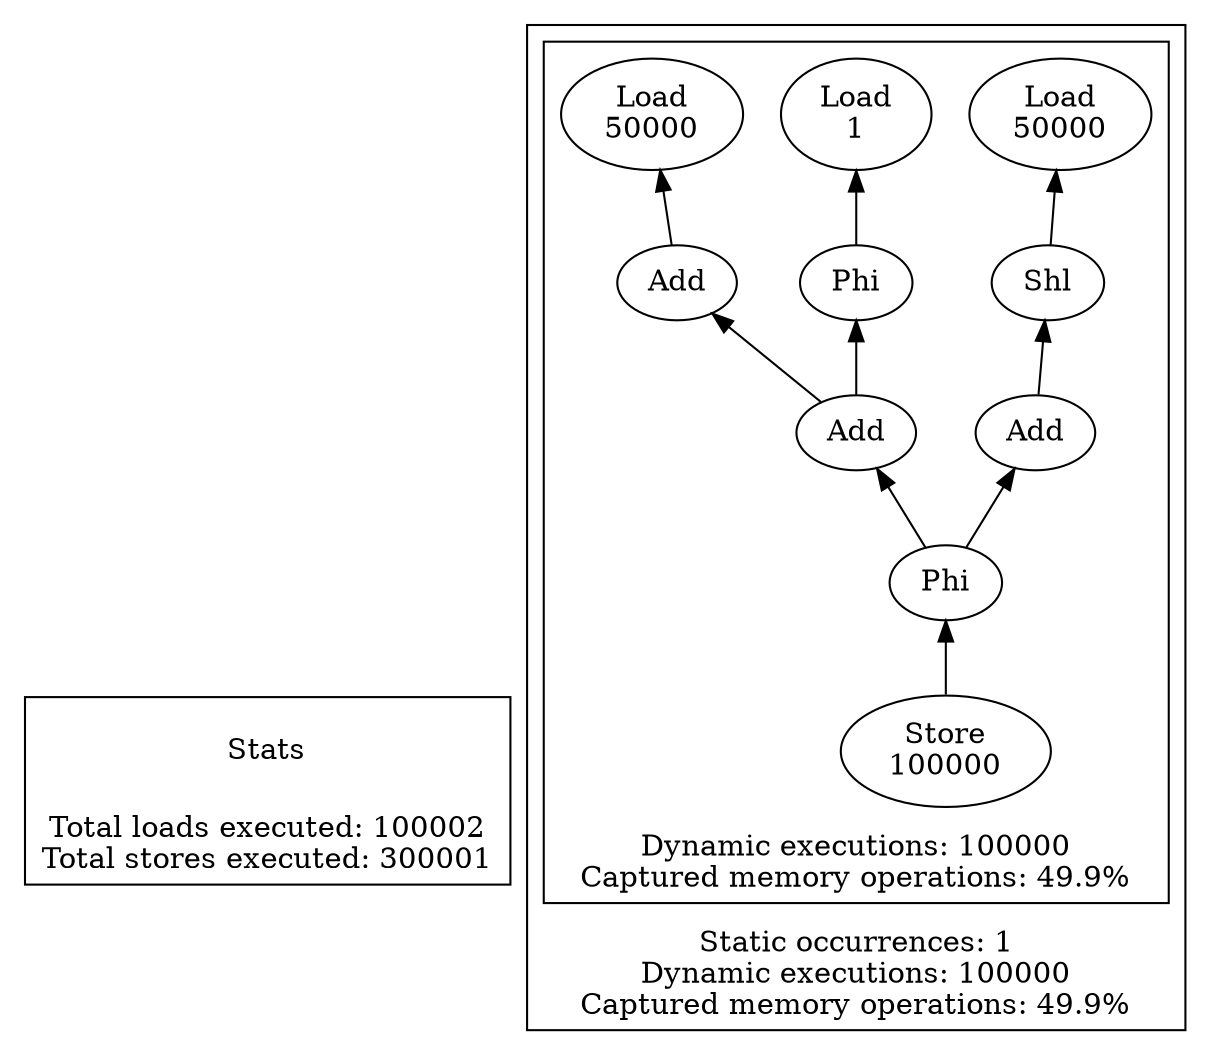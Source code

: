 strict digraph {
rankdir=BT
subgraph {
Stats [shape=plaintext]
cluster=true
label="Total loads executed: 100002\nTotal stores executed: 300001"
}
subgraph {
subgraph {
"0_0_39" [label="Phi"]
"0_0_37" [label="Add"]
"0_0_39" -> "0_0_37"
"0_0_36" [label="Add"]
"0_0_35" [label="Load\n50000"]
"0_0_36" -> "0_0_35"
"0_0_32" [label="Add"]
"0_0_31" [label="Shl"]
"0_0_32" -> "0_0_31"
"0_0_39" -> "0_0_32"
"0_0_25" [label="Phi"]
"0_0_21" [label="Load\n1"]
"0_0_25" -> "0_0_21"
"0_0_37" -> "0_0_36"
"0_0_30" [label="Load\n50000"]
"0_0_31" -> "0_0_30"
{
rank=min
"0_0_40" [label="Store\n100000"]
}
"0_0_40" -> "0_0_39"
"0_0_37" -> "0_0_25"
cluster=true
label="Dynamic executions: 100000\nCaptured memory operations: 49.9%"
}
cluster=true
label="Static occurrences: 1\nDynamic executions: 100000\nCaptured memory operations: 49.9%"
}
}
